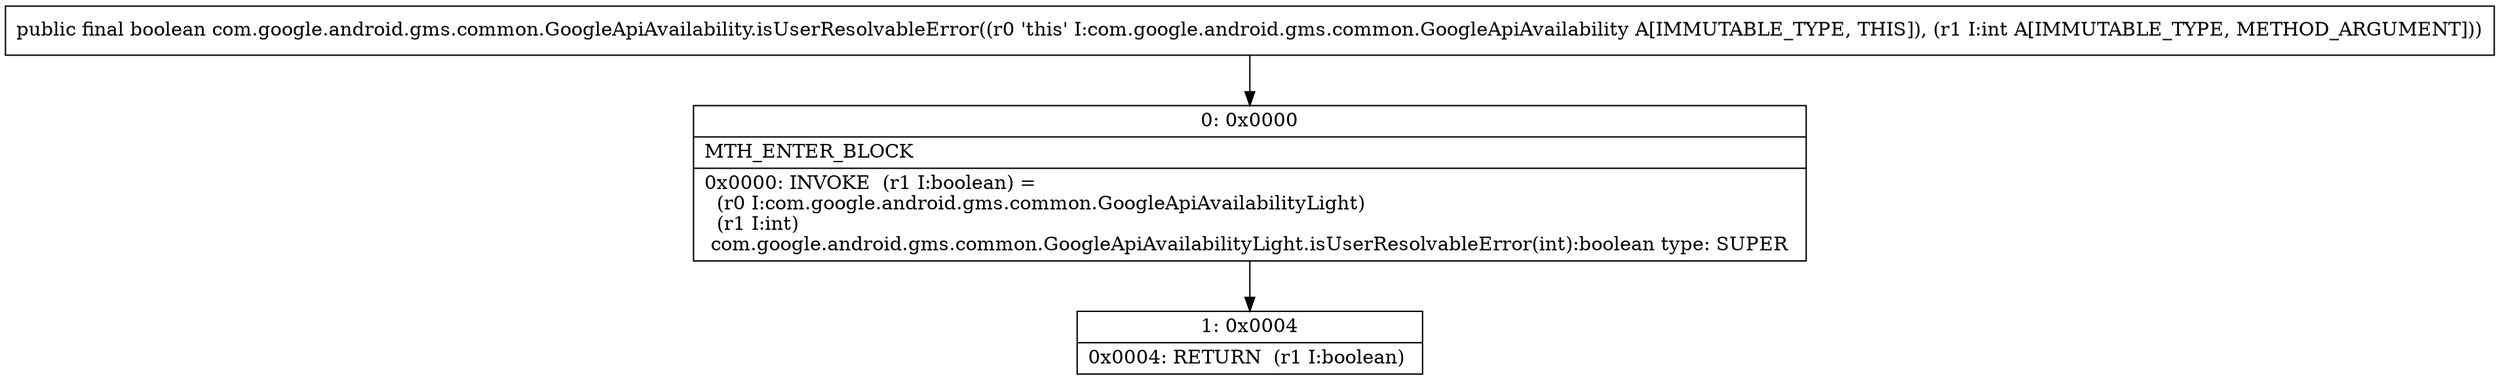 digraph "CFG forcom.google.android.gms.common.GoogleApiAvailability.isUserResolvableError(I)Z" {
Node_0 [shape=record,label="{0\:\ 0x0000|MTH_ENTER_BLOCK\l|0x0000: INVOKE  (r1 I:boolean) = \l  (r0 I:com.google.android.gms.common.GoogleApiAvailabilityLight)\l  (r1 I:int)\l com.google.android.gms.common.GoogleApiAvailabilityLight.isUserResolvableError(int):boolean type: SUPER \l}"];
Node_1 [shape=record,label="{1\:\ 0x0004|0x0004: RETURN  (r1 I:boolean) \l}"];
MethodNode[shape=record,label="{public final boolean com.google.android.gms.common.GoogleApiAvailability.isUserResolvableError((r0 'this' I:com.google.android.gms.common.GoogleApiAvailability A[IMMUTABLE_TYPE, THIS]), (r1 I:int A[IMMUTABLE_TYPE, METHOD_ARGUMENT])) }"];
MethodNode -> Node_0;
Node_0 -> Node_1;
}

